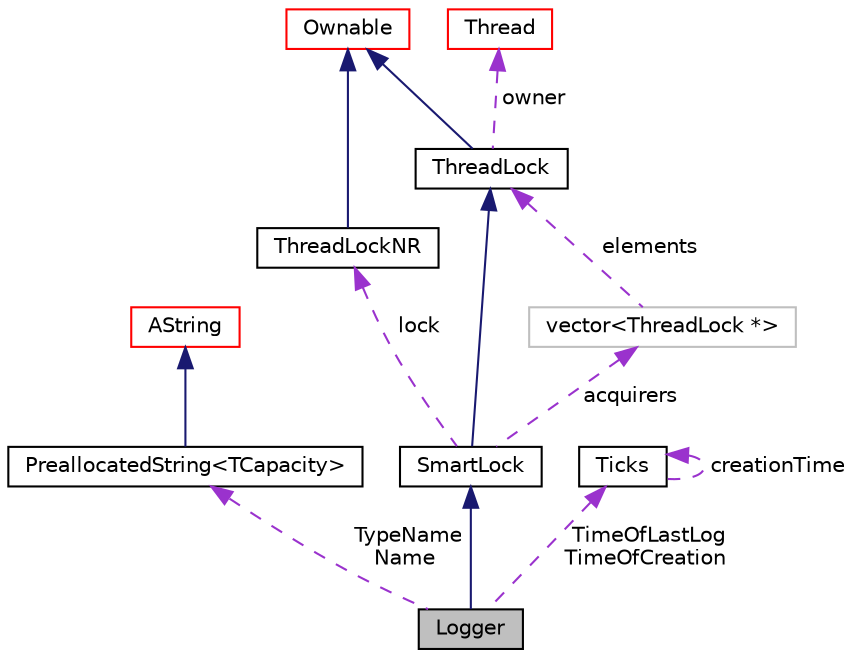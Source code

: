 digraph "Logger"
{
  edge [fontname="Helvetica",fontsize="10",labelfontname="Helvetica",labelfontsize="10"];
  node [fontname="Helvetica",fontsize="10",shape=record];
  Node13 [label="Logger",height=0.2,width=0.4,color="black", fillcolor="grey75", style="filled", fontcolor="black"];
  Node26 [label="vector\<ThreadLock *\>",height=0.2,width=0.4,color="grey75", fillcolor="white", style="filled"];
  Node28 [label="PreallocatedString\<TCapacity\>",height=0.2,width=0.4,color="black", fillcolor="white", style="filled",URL="$classaworx_1_1lib_1_1strings_1_1PreallocatedString.html"];
  Node14 -> Node13 [dir="back",color="midnightblue",fontsize="10",style="solid",fontname="Helvetica"];
  Node15 -> Node14 [dir="back",color="midnightblue",fontsize="10",style="solid",fontname="Helvetica"];
  Node15 -> Node26 [dir="back",color="darkorchid3",fontsize="10",style="dashed",label=" elements" ,fontname="Helvetica"];
  Node16 -> Node15 [dir="back",color="midnightblue",fontsize="10",style="solid",fontname="Helvetica"];
  Node16 -> Node25 [dir="back",color="midnightblue",fontsize="10",style="solid",fontname="Helvetica"];
  Node19 -> Node15 [dir="back",color="darkorchid3",fontsize="10",style="dashed",label=" owner" ,fontname="Helvetica"];
  Node23 -> Node28 [dir="back",color="midnightblue",fontsize="10",style="solid",fontname="Helvetica"];
  Node25 -> Node14 [dir="back",color="darkorchid3",fontsize="10",style="dashed",label=" lock" ,fontname="Helvetica"];
  Node26 -> Node14 [dir="back",color="darkorchid3",fontsize="10",style="dashed",label=" acquirers" ,fontname="Helvetica"];
  Node27 -> Node13 [dir="back",color="darkorchid3",fontsize="10",style="dashed",label=" TimeOfLastLog\nTimeOfCreation" ,fontname="Helvetica"];
  Node27 -> Node27 [dir="back",color="darkorchid3",fontsize="10",style="dashed",label=" creationTime" ,fontname="Helvetica"];
  Node28 -> Node13 [dir="back",color="darkorchid3",fontsize="10",style="dashed",label=" TypeName\nName" ,fontname="Helvetica"];
  Node14 [label="SmartLock",height=0.2,width=0.4,color="black", fillcolor="white", style="filled",URL="$classaworx_1_1lib_1_1threads_1_1SmartLock.html"];
  Node15 [label="ThreadLock",height=0.2,width=0.4,color="black", fillcolor="white", style="filled",URL="$classaworx_1_1lib_1_1threads_1_1ThreadLock.html"];
  Node16 [label="Ownable",height=0.2,width=0.4,color="red", fillcolor="white", style="filled",URL="$classaworx_1_1lib_1_1lang_1_1Ownable.html"];
  Node19 [label="Thread",height=0.2,width=0.4,color="red", fillcolor="white", style="filled",URL="$classaworx_1_1lib_1_1threads_1_1Thread.html"];
  Node25 [label="ThreadLockNR",height=0.2,width=0.4,color="black", fillcolor="white", style="filled",URL="$classaworx_1_1lib_1_1threads_1_1ThreadLockNR.html"];
  Node27 [label="Ticks",height=0.2,width=0.4,color="black", fillcolor="white", style="filled",URL="$classaworx_1_1lib_1_1time_1_1Ticks.html"];
  Node23 [label="AString",height=0.2,width=0.4,color="red", fillcolor="white", style="filled",URL="$classaworx_1_1lib_1_1strings_1_1AString.html"];
}

